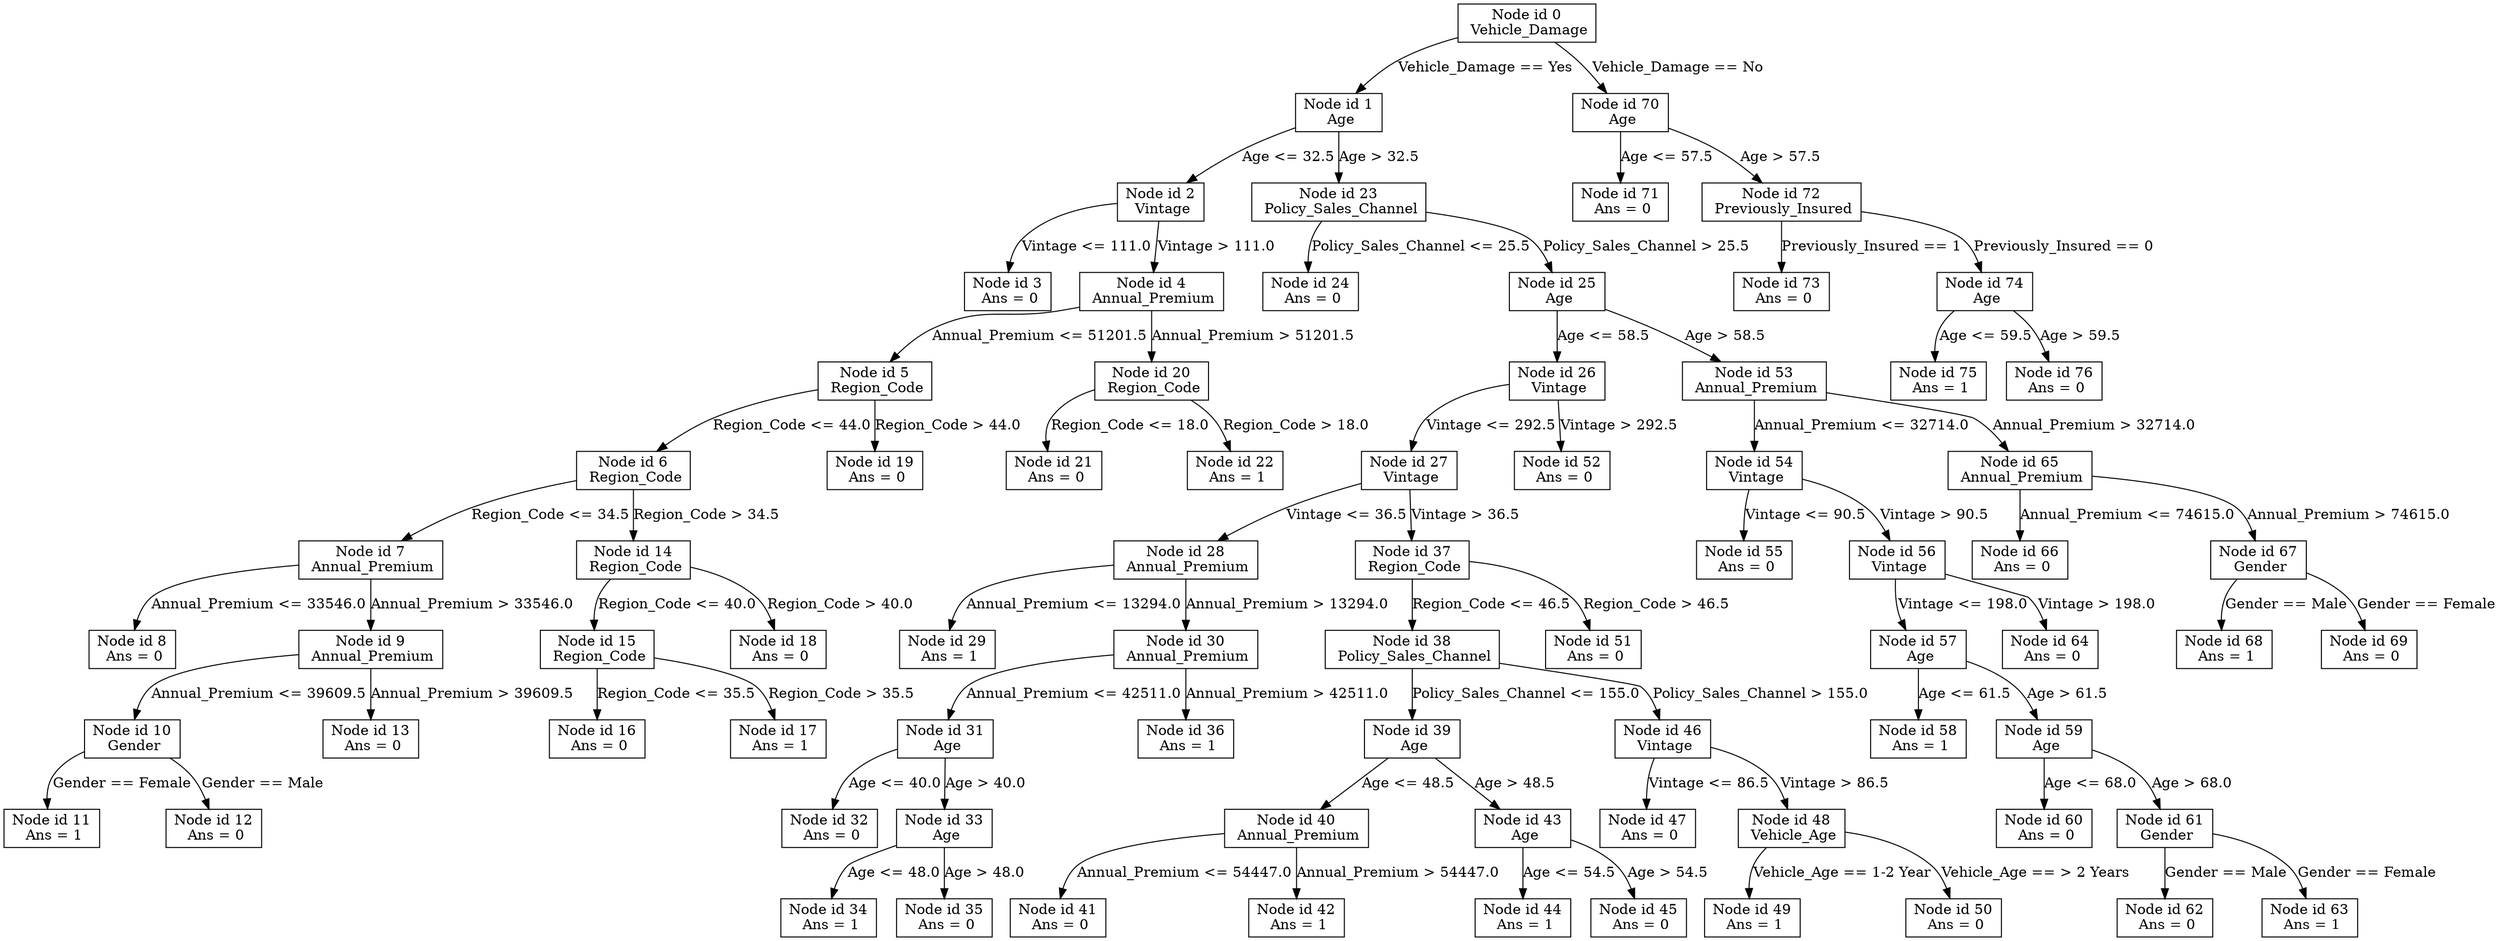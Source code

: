digraph "Decision Tree" {
	rankdir=TD size="1000,500"
	node [shape=rectangle]
	"Node id 0
 Vehicle_Damage" -> "Node id 1
 Age" [label="Vehicle_Damage == Yes"]
	"Node id 0
 Vehicle_Damage" -> "Node id 70
 Age" [label="Vehicle_Damage == No"]
	"Node id 1
 Age" -> "Node id 2
 Vintage" [label="Age <= 32.5"]
	"Node id 1
 Age" -> "Node id 23
 Policy_Sales_Channel" [label="Age > 32.5"]
	"Node id 70
 Age" -> "Node id 71
 Ans = 0" [label="Age <= 57.5"]
	"Node id 70
 Age" -> "Node id 72
 Previously_Insured" [label="Age > 57.5"]
	"Node id 2
 Vintage" -> "Node id 3
 Ans = 0" [label="Vintage <= 111.0"]
	"Node id 2
 Vintage" -> "Node id 4
 Annual_Premium" [label="Vintage > 111.0"]
	"Node id 23
 Policy_Sales_Channel" -> "Node id 24
 Ans = 0" [label="Policy_Sales_Channel <= 25.5"]
	"Node id 23
 Policy_Sales_Channel" -> "Node id 25
 Age" [label="Policy_Sales_Channel > 25.5"]
	"Node id 72
 Previously_Insured" -> "Node id 73
 Ans = 0" [label="Previously_Insured == 1"]
	"Node id 72
 Previously_Insured" -> "Node id 74
 Age" [label="Previously_Insured == 0"]
	"Node id 4
 Annual_Premium" -> "Node id 5
 Region_Code" [label="Annual_Premium <= 51201.5"]
	"Node id 4
 Annual_Premium" -> "Node id 20
 Region_Code" [label="Annual_Premium > 51201.5"]
	"Node id 25
 Age" -> "Node id 26
 Vintage" [label="Age <= 58.5"]
	"Node id 25
 Age" -> "Node id 53
 Annual_Premium" [label="Age > 58.5"]
	"Node id 74
 Age" -> "Node id 75
 Ans = 1" [label="Age <= 59.5"]
	"Node id 74
 Age" -> "Node id 76
 Ans = 0" [label="Age > 59.5"]
	"Node id 5
 Region_Code" -> "Node id 6
 Region_Code" [label="Region_Code <= 44.0"]
	"Node id 5
 Region_Code" -> "Node id 19
 Ans = 0" [label="Region_Code > 44.0"]
	"Node id 20
 Region_Code" -> "Node id 21
 Ans = 0" [label="Region_Code <= 18.0"]
	"Node id 20
 Region_Code" -> "Node id 22
 Ans = 1" [label="Region_Code > 18.0"]
	"Node id 26
 Vintage" -> "Node id 27
 Vintage" [label="Vintage <= 292.5"]
	"Node id 26
 Vintage" -> "Node id 52
 Ans = 0" [label="Vintage > 292.5"]
	"Node id 53
 Annual_Premium" -> "Node id 54
 Vintage" [label="Annual_Premium <= 32714.0"]
	"Node id 53
 Annual_Premium" -> "Node id 65
 Annual_Premium" [label="Annual_Premium > 32714.0"]
	"Node id 6
 Region_Code" -> "Node id 7
 Annual_Premium" [label="Region_Code <= 34.5"]
	"Node id 6
 Region_Code" -> "Node id 14
 Region_Code" [label="Region_Code > 34.5"]
	"Node id 27
 Vintage" -> "Node id 28
 Annual_Premium" [label="Vintage <= 36.5"]
	"Node id 27
 Vintage" -> "Node id 37
 Region_Code" [label="Vintage > 36.5"]
	"Node id 54
 Vintage" -> "Node id 55
 Ans = 0" [label="Vintage <= 90.5"]
	"Node id 54
 Vintage" -> "Node id 56
 Vintage" [label="Vintage > 90.5"]
	"Node id 65
 Annual_Premium" -> "Node id 66
 Ans = 0" [label="Annual_Premium <= 74615.0"]
	"Node id 65
 Annual_Premium" -> "Node id 67
 Gender" [label="Annual_Premium > 74615.0"]
	"Node id 7
 Annual_Premium" -> "Node id 8
 Ans = 0" [label="Annual_Premium <= 33546.0"]
	"Node id 7
 Annual_Premium" -> "Node id 9
 Annual_Premium" [label="Annual_Premium > 33546.0"]
	"Node id 14
 Region_Code" -> "Node id 15
 Region_Code" [label="Region_Code <= 40.0"]
	"Node id 14
 Region_Code" -> "Node id 18
 Ans = 0" [label="Region_Code > 40.0"]
	"Node id 28
 Annual_Premium" -> "Node id 29
 Ans = 1" [label="Annual_Premium <= 13294.0"]
	"Node id 28
 Annual_Premium" -> "Node id 30
 Annual_Premium" [label="Annual_Premium > 13294.0"]
	"Node id 37
 Region_Code" -> "Node id 38
 Policy_Sales_Channel" [label="Region_Code <= 46.5"]
	"Node id 37
 Region_Code" -> "Node id 51
 Ans = 0" [label="Region_Code > 46.5"]
	"Node id 56
 Vintage" -> "Node id 57
 Age" [label="Vintage <= 198.0"]
	"Node id 56
 Vintage" -> "Node id 64
 Ans = 0" [label="Vintage > 198.0"]
	"Node id 67
 Gender" -> "Node id 68
 Ans = 1" [label="Gender == Male"]
	"Node id 67
 Gender" -> "Node id 69
 Ans = 0" [label="Gender == Female"]
	"Node id 9
 Annual_Premium" -> "Node id 10
 Gender" [label="Annual_Premium <= 39609.5"]
	"Node id 9
 Annual_Premium" -> "Node id 13
 Ans = 0" [label="Annual_Premium > 39609.5"]
	"Node id 15
 Region_Code" -> "Node id 16
 Ans = 0" [label="Region_Code <= 35.5"]
	"Node id 15
 Region_Code" -> "Node id 17
 Ans = 1" [label="Region_Code > 35.5"]
	"Node id 30
 Annual_Premium" -> "Node id 31
 Age" [label="Annual_Premium <= 42511.0"]
	"Node id 30
 Annual_Premium" -> "Node id 36
 Ans = 1" [label="Annual_Premium > 42511.0"]
	"Node id 38
 Policy_Sales_Channel" -> "Node id 39
 Age" [label="Policy_Sales_Channel <= 155.0"]
	"Node id 38
 Policy_Sales_Channel" -> "Node id 46
 Vintage" [label="Policy_Sales_Channel > 155.0"]
	"Node id 57
 Age" -> "Node id 58
 Ans = 1" [label="Age <= 61.5"]
	"Node id 57
 Age" -> "Node id 59
 Age" [label="Age > 61.5"]
	"Node id 10
 Gender" -> "Node id 11
 Ans = 1" [label="Gender == Female"]
	"Node id 10
 Gender" -> "Node id 12
 Ans = 0" [label="Gender == Male"]
	"Node id 31
 Age" -> "Node id 32
 Ans = 0" [label="Age <= 40.0"]
	"Node id 31
 Age" -> "Node id 33
 Age" [label="Age > 40.0"]
	"Node id 39
 Age" -> "Node id 40
 Annual_Premium" [label="Age <= 48.5"]
	"Node id 39
 Age" -> "Node id 43
 Age" [label="Age > 48.5"]
	"Node id 46
 Vintage" -> "Node id 47
 Ans = 0" [label="Vintage <= 86.5"]
	"Node id 46
 Vintage" -> "Node id 48
 Vehicle_Age" [label="Vintage > 86.5"]
	"Node id 59
 Age" -> "Node id 60
 Ans = 0" [label="Age <= 68.0"]
	"Node id 59
 Age" -> "Node id 61
 Gender" [label="Age > 68.0"]
	"Node id 33
 Age" -> "Node id 34
 Ans = 1" [label="Age <= 48.0"]
	"Node id 33
 Age" -> "Node id 35
 Ans = 0" [label="Age > 48.0"]
	"Node id 40
 Annual_Premium" -> "Node id 41
 Ans = 0" [label="Annual_Premium <= 54447.0"]
	"Node id 40
 Annual_Premium" -> "Node id 42
 Ans = 1" [label="Annual_Premium > 54447.0"]
	"Node id 43
 Age" -> "Node id 44
 Ans = 1" [label="Age <= 54.5"]
	"Node id 43
 Age" -> "Node id 45
 Ans = 0" [label="Age > 54.5"]
	"Node id 48
 Vehicle_Age" -> "Node id 49
 Ans = 1" [label="Vehicle_Age == 1-2 Year"]
	"Node id 48
 Vehicle_Age" -> "Node id 50
 Ans = 0" [label="Vehicle_Age == > 2 Years"]
	"Node id 61
 Gender" -> "Node id 62
 Ans = 0" [label="Gender == Male"]
	"Node id 61
 Gender" -> "Node id 63
 Ans = 1" [label="Gender == Female"]
}
